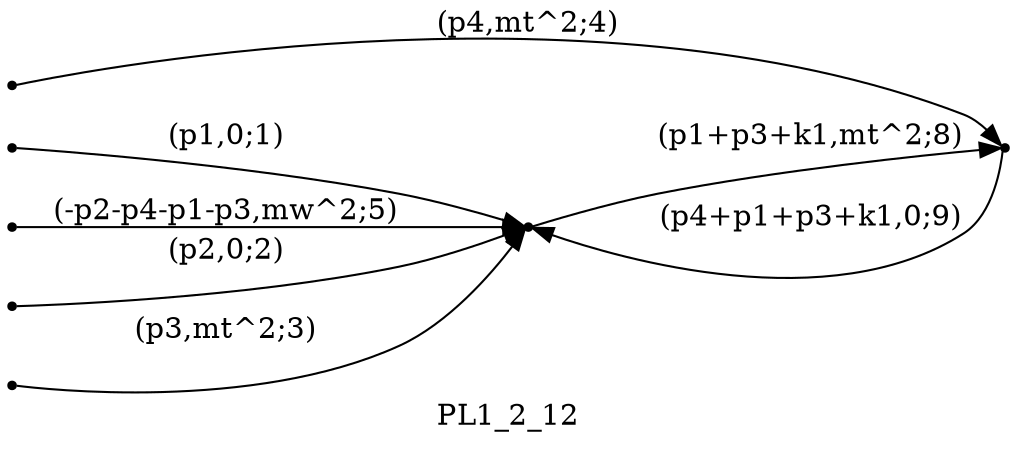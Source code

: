 digraph PL1_2_12 {
  label="PL1_2_12";
  rankdir="LR";
  subgraph edges {
    -1 -> 2 [label="(p1,0;1)"];
    -2 -> 2 [label="(p2,0;2)"];
    -3 -> 2 [label="(p3,mt^2;3)"];
    -4 -> 1 [label="(p4,mt^2;4)"];
    -5 -> 2 [label="(-p2-p4-p1-p3,mw^2;5)"];
    2 -> 1 [label="(p1+p3+k1,mt^2;8)"];
    1 -> 2 [label="(p4+p1+p3+k1,0;9)"];
  }
  subgraph incoming { rank="source"; -1; -2; -3; -4; -5; }
-5 [shape=point];
-4 [shape=point];
-3 [shape=point];
-2 [shape=point];
-1 [shape=point];
1 [shape=point];
2 [shape=point];
}

